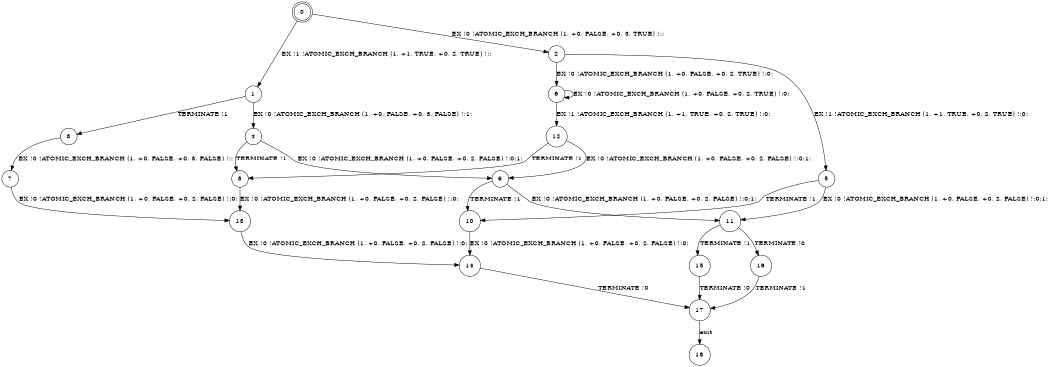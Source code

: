 digraph BCG {
size = "7, 10.5";
center = TRUE;
node [shape = circle];
0 [peripheries = 2];
0 -> 1 [label = "EX !1 !ATOMIC_EXCH_BRANCH (1, +1, TRUE, +0, 2, TRUE) !::"];
0 -> 2 [label = "EX !0 !ATOMIC_EXCH_BRANCH (1, +0, FALSE, +0, 3, TRUE) !::"];
1 -> 3 [label = "TERMINATE !1"];
1 -> 4 [label = "EX !0 !ATOMIC_EXCH_BRANCH (1, +0, FALSE, +0, 3, FALSE) !:1:"];
2 -> 5 [label = "EX !1 !ATOMIC_EXCH_BRANCH (1, +1, TRUE, +0, 2, TRUE) !:0:"];
2 -> 6 [label = "EX !0 !ATOMIC_EXCH_BRANCH (1, +0, FALSE, +0, 2, TRUE) !:0:"];
3 -> 7 [label = "EX !0 !ATOMIC_EXCH_BRANCH (1, +0, FALSE, +0, 3, FALSE) !::"];
4 -> 8 [label = "TERMINATE !1"];
4 -> 9 [label = "EX !0 !ATOMIC_EXCH_BRANCH (1, +0, FALSE, +0, 2, FALSE) !:0:1:"];
5 -> 10 [label = "TERMINATE !1"];
5 -> 11 [label = "EX !0 !ATOMIC_EXCH_BRANCH (1, +0, FALSE, +0, 2, FALSE) !:0:1:"];
6 -> 12 [label = "EX !1 !ATOMIC_EXCH_BRANCH (1, +1, TRUE, +0, 2, TRUE) !:0:"];
6 -> 6 [label = "EX !0 !ATOMIC_EXCH_BRANCH (1, +0, FALSE, +0, 2, TRUE) !:0:"];
7 -> 13 [label = "EX !0 !ATOMIC_EXCH_BRANCH (1, +0, FALSE, +0, 2, FALSE) !:0:"];
8 -> 13 [label = "EX !0 !ATOMIC_EXCH_BRANCH (1, +0, FALSE, +0, 2, FALSE) !:0:"];
9 -> 10 [label = "TERMINATE !1"];
9 -> 11 [label = "EX !0 !ATOMIC_EXCH_BRANCH (1, +0, FALSE, +0, 2, FALSE) !:0:1:"];
10 -> 14 [label = "EX !0 !ATOMIC_EXCH_BRANCH (1, +0, FALSE, +0, 2, FALSE) !:0:"];
11 -> 15 [label = "TERMINATE !1"];
11 -> 16 [label = "TERMINATE !0"];
12 -> 8 [label = "TERMINATE !1"];
12 -> 9 [label = "EX !0 !ATOMIC_EXCH_BRANCH (1, +0, FALSE, +0, 2, FALSE) !:0:1:"];
13 -> 14 [label = "EX !0 !ATOMIC_EXCH_BRANCH (1, +0, FALSE, +0, 2, FALSE) !:0:"];
14 -> 17 [label = "TERMINATE !0"];
15 -> 17 [label = "TERMINATE !0"];
16 -> 17 [label = "TERMINATE !1"];
17 -> 18 [label = "exit"];
}
